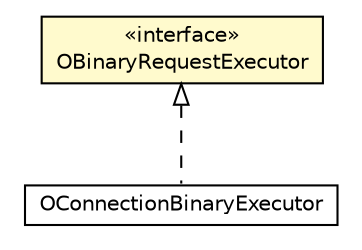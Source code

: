 #!/usr/local/bin/dot
#
# Class diagram 
# Generated by UMLGraph version R5_6-24-gf6e263 (http://www.umlgraph.org/)
#

digraph G {
	edge [fontname="Helvetica",fontsize=10,labelfontname="Helvetica",labelfontsize=10];
	node [fontname="Helvetica",fontsize=10,shape=plaintext];
	nodesep=0.25;
	ranksep=0.5;
	// com.orientechnologies.orient.client.binary.OBinaryRequestExecutor
	c1541625 [label=<<table title="com.orientechnologies.orient.client.binary.OBinaryRequestExecutor" border="0" cellborder="1" cellspacing="0" cellpadding="2" port="p" bgcolor="lemonChiffon" href="./OBinaryRequestExecutor.html">
		<tr><td><table border="0" cellspacing="0" cellpadding="1">
<tr><td align="center" balign="center"> &#171;interface&#187; </td></tr>
<tr><td align="center" balign="center"> OBinaryRequestExecutor </td></tr>
		</table></td></tr>
		</table>>, URL="./OBinaryRequestExecutor.html", fontname="Helvetica", fontcolor="black", fontsize=10.0];
	// com.orientechnologies.orient.server.OConnectionBinaryExecutor
	c1541931 [label=<<table title="com.orientechnologies.orient.server.OConnectionBinaryExecutor" border="0" cellborder="1" cellspacing="0" cellpadding="2" port="p" href="../../server/OConnectionBinaryExecutor.html">
		<tr><td><table border="0" cellspacing="0" cellpadding="1">
<tr><td align="center" balign="center"> OConnectionBinaryExecutor </td></tr>
		</table></td></tr>
		</table>>, URL="../../server/OConnectionBinaryExecutor.html", fontname="Helvetica", fontcolor="black", fontsize=10.0];
	//com.orientechnologies.orient.server.OConnectionBinaryExecutor implements com.orientechnologies.orient.client.binary.OBinaryRequestExecutor
	c1541625:p -> c1541931:p [dir=back,arrowtail=empty,style=dashed];
}

